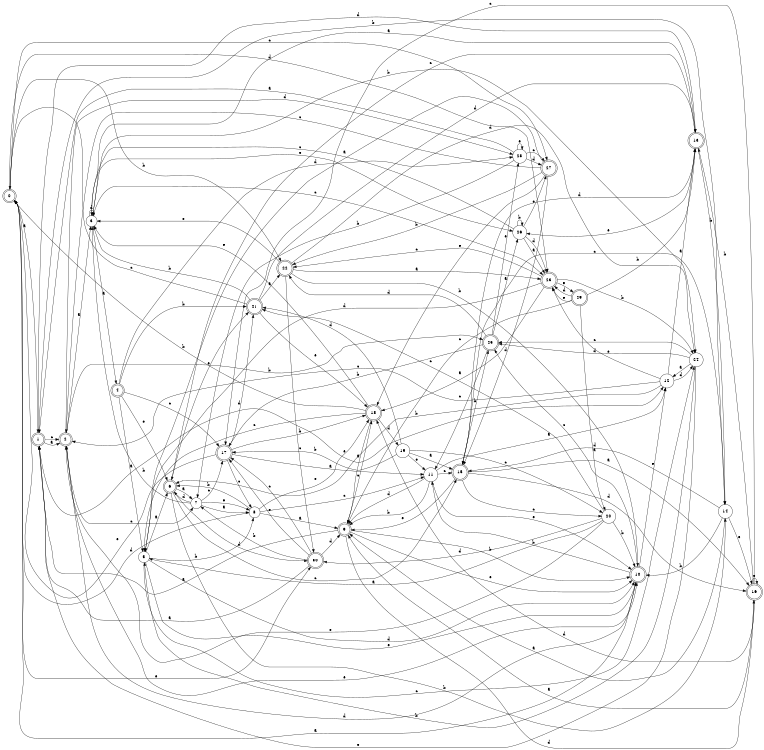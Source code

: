 digraph n25_9 {
__start0 [label="" shape="none"];

rankdir=LR;
size="8,5";

s0 [style="rounded,filled", color="black", fillcolor="white" shape="doublecircle", label="0"];
s1 [style="rounded,filled", color="black", fillcolor="white" shape="doublecircle", label="1"];
s2 [style="rounded,filled", color="black", fillcolor="white" shape="doublecircle", label="2"];
s3 [style="filled", color="black", fillcolor="white" shape="circle", label="3"];
s4 [style="rounded,filled", color="black", fillcolor="white" shape="doublecircle", label="4"];
s5 [style="filled", color="black", fillcolor="white" shape="circle", label="5"];
s6 [style="rounded,filled", color="black", fillcolor="white" shape="doublecircle", label="6"];
s7 [style="filled", color="black", fillcolor="white" shape="circle", label="7"];
s8 [style="filled", color="black", fillcolor="white" shape="circle", label="8"];
s9 [style="rounded,filled", color="black", fillcolor="white" shape="doublecircle", label="9"];
s10 [style="rounded,filled", color="black", fillcolor="white" shape="doublecircle", label="10"];
s11 [style="filled", color="black", fillcolor="white" shape="circle", label="11"];
s12 [style="filled", color="black", fillcolor="white" shape="circle", label="12"];
s13 [style="rounded,filled", color="black", fillcolor="white" shape="doublecircle", label="13"];
s14 [style="filled", color="black", fillcolor="white" shape="circle", label="14"];
s15 [style="rounded,filled", color="black", fillcolor="white" shape="doublecircle", label="15"];
s16 [style="rounded,filled", color="black", fillcolor="white" shape="doublecircle", label="16"];
s17 [style="rounded,filled", color="black", fillcolor="white" shape="doublecircle", label="17"];
s18 [style="rounded,filled", color="black", fillcolor="white" shape="doublecircle", label="18"];
s19 [style="filled", color="black", fillcolor="white" shape="circle", label="19"];
s20 [style="filled", color="black", fillcolor="white" shape="circle", label="20"];
s21 [style="rounded,filled", color="black", fillcolor="white" shape="doublecircle", label="21"];
s22 [style="rounded,filled", color="black", fillcolor="white" shape="doublecircle", label="22"];
s23 [style="rounded,filled", color="black", fillcolor="white" shape="doublecircle", label="23"];
s24 [style="filled", color="black", fillcolor="white" shape="circle", label="24"];
s25 [style="rounded,filled", color="black", fillcolor="white" shape="doublecircle", label="25"];
s26 [style="filled", color="black", fillcolor="white" shape="circle", label="26"];
s27 [style="rounded,filled", color="black", fillcolor="white" shape="doublecircle", label="27"];
s28 [style="filled", color="black", fillcolor="white" shape="circle", label="28"];
s29 [style="rounded,filled", color="black", fillcolor="white" shape="doublecircle", label="29"];
s30 [style="rounded,filled", color="black", fillcolor="white" shape="doublecircle", label="30"];
s0 -> s1 [label="a"];
s0 -> s22 [label="b"];
s0 -> s27 [label="c"];
s0 -> s23 [label="d"];
s0 -> s30 [label="e"];
s1 -> s2 [label="a"];
s1 -> s14 [label="b"];
s1 -> s2 [label="c"];
s1 -> s13 [label="d"];
s1 -> s12 [label="e"];
s2 -> s3 [label="a"];
s2 -> s25 [label="b"];
s2 -> s7 [label="c"];
s2 -> s28 [label="d"];
s2 -> s10 [label="e"];
s3 -> s4 [label="a"];
s3 -> s24 [label="b"];
s3 -> s23 [label="c"];
s3 -> s3 [label="d"];
s3 -> s26 [label="e"];
s4 -> s5 [label="a"];
s4 -> s21 [label="b"];
s4 -> s17 [label="c"];
s4 -> s28 [label="d"];
s4 -> s6 [label="e"];
s5 -> s6 [label="a"];
s5 -> s8 [label="b"];
s5 -> s24 [label="c"];
s5 -> s10 [label="d"];
s5 -> s10 [label="e"];
s6 -> s7 [label="a"];
s6 -> s14 [label="b"];
s6 -> s15 [label="c"];
s6 -> s30 [label="d"];
s6 -> s21 [label="e"];
s7 -> s8 [label="a"];
s7 -> s3 [label="b"];
s7 -> s17 [label="c"];
s7 -> s6 [label="d"];
s7 -> s8 [label="e"];
s8 -> s9 [label="a"];
s8 -> s6 [label="b"];
s8 -> s11 [label="c"];
s8 -> s0 [label="d"];
s8 -> s18 [label="e"];
s9 -> s1 [label="a"];
s9 -> s10 [label="b"];
s9 -> s18 [label="c"];
s9 -> s16 [label="d"];
s9 -> s10 [label="e"];
s10 -> s0 [label="a"];
s10 -> s11 [label="b"];
s10 -> s25 [label="c"];
s10 -> s2 [label="d"];
s10 -> s12 [label="e"];
s11 -> s12 [label="a"];
s11 -> s9 [label="b"];
s11 -> s15 [label="c"];
s11 -> s9 [label="d"];
s11 -> s10 [label="e"];
s12 -> s13 [label="a"];
s12 -> s6 [label="b"];
s12 -> s2 [label="c"];
s12 -> s24 [label="d"];
s12 -> s23 [label="e"];
s13 -> s3 [label="a"];
s13 -> s14 [label="b"];
s13 -> s6 [label="c"];
s13 -> s15 [label="d"];
s13 -> s26 [label="e"];
s14 -> s9 [label="a"];
s14 -> s10 [label="b"];
s14 -> s15 [label="c"];
s14 -> s15 [label="d"];
s14 -> s16 [label="e"];
s15 -> s16 [label="a"];
s15 -> s25 [label="b"];
s15 -> s20 [label="c"];
s15 -> s16 [label="d"];
s15 -> s9 [label="e"];
s16 -> s9 [label="a"];
s16 -> s13 [label="b"];
s16 -> s17 [label="c"];
s16 -> s18 [label="d"];
s16 -> s16 [label="e"];
s17 -> s11 [label="a"];
s17 -> s18 [label="b"];
s17 -> s8 [label="c"];
s17 -> s21 [label="d"];
s17 -> s0 [label="e"];
s18 -> s9 [label="a"];
s18 -> s0 [label="b"];
s18 -> s5 [label="c"];
s18 -> s19 [label="d"];
s18 -> s3 [label="e"];
s19 -> s15 [label="a"];
s19 -> s17 [label="b"];
s19 -> s20 [label="c"];
s19 -> s21 [label="d"];
s19 -> s11 [label="e"];
s20 -> s5 [label="a"];
s20 -> s10 [label="b"];
s20 -> s21 [label="c"];
s20 -> s30 [label="d"];
s20 -> s2 [label="e"];
s21 -> s22 [label="a"];
s21 -> s3 [label="b"];
s21 -> s0 [label="c"];
s21 -> s13 [label="d"];
s21 -> s18 [label="e"];
s22 -> s23 [label="a"];
s22 -> s10 [label="b"];
s22 -> s30 [label="c"];
s22 -> s24 [label="d"];
s22 -> s3 [label="e"];
s23 -> s18 [label="a"];
s23 -> s24 [label="b"];
s23 -> s22 [label="c"];
s23 -> s5 [label="d"];
s23 -> s29 [label="e"];
s24 -> s12 [label="a"];
s24 -> s5 [label="b"];
s24 -> s25 [label="c"];
s24 -> s25 [label="d"];
s24 -> s1 [label="e"];
s25 -> s26 [label="a"];
s25 -> s17 [label="b"];
s25 -> s11 [label="c"];
s25 -> s22 [label="d"];
s25 -> s28 [label="e"];
s26 -> s23 [label="a"];
s26 -> s26 [label="b"];
s26 -> s3 [label="c"];
s26 -> s23 [label="d"];
s26 -> s27 [label="e"];
s27 -> s5 [label="a"];
s27 -> s22 [label="b"];
s27 -> s2 [label="c"];
s27 -> s15 [label="d"];
s27 -> s18 [label="e"];
s28 -> s1 [label="a"];
s28 -> s7 [label="b"];
s28 -> s27 [label="c"];
s28 -> s27 [label="d"];
s28 -> s28 [label="e"];
s29 -> s20 [label="a"];
s29 -> s13 [label="b"];
s29 -> s9 [label="c"];
s29 -> s23 [label="d"];
s29 -> s23 [label="e"];
s30 -> s1 [label="a"];
s30 -> s7 [label="b"];
s30 -> s17 [label="c"];
s30 -> s9 [label="d"];
s30 -> s17 [label="e"];

}